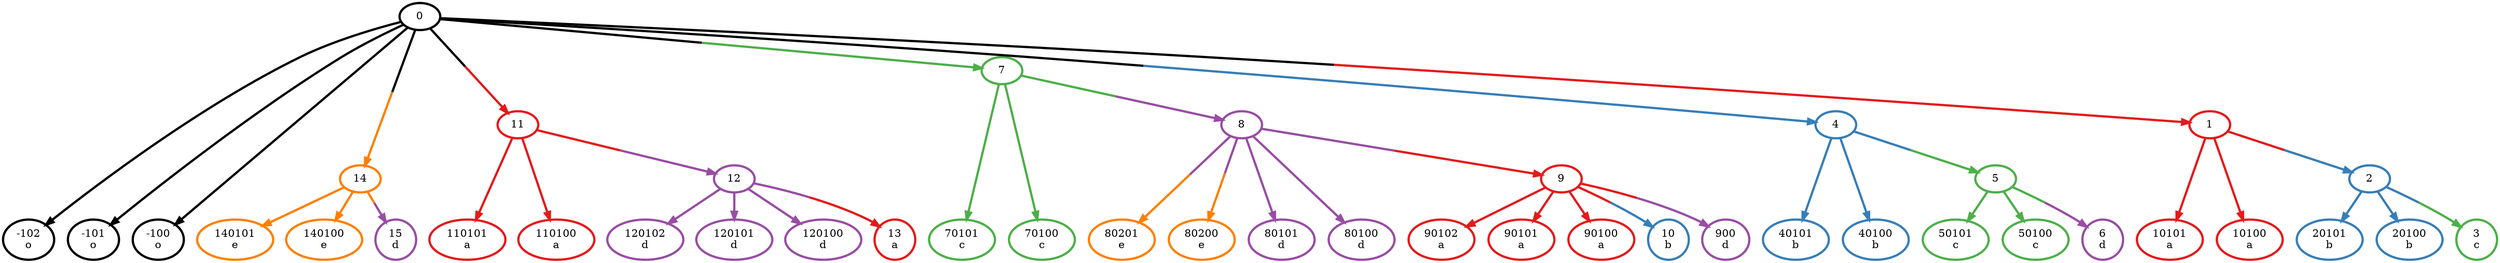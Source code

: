 digraph T {
	{
		rank=same
		43 [penwidth=3,colorscheme=set19,color=5,label="140101\ne"]
		42 [penwidth=3,colorscheme=set19,color=5,label="140100\ne"]
		41 [penwidth=3,colorscheme=set19,color=4,label="15\nd"]
		40 [penwidth=3,colorscheme=set19,color=4,label="120102\nd"]
		39 [penwidth=3,colorscheme=set19,color=4,label="120101\nd"]
		38 [penwidth=3,colorscheme=set19,color=4,label="120100\nd"]
		37 [penwidth=3,colorscheme=set19,color=1,label="13\na"]
		36 [penwidth=3,colorscheme=set19,color=1,label="110101\na"]
		35 [penwidth=3,colorscheme=set19,color=1,label="110100\na"]
		33 [penwidth=3,colorscheme=set19,color=1,label="90102\na"]
		32 [penwidth=3,colorscheme=set19,color=1,label="90101\na"]
		31 [penwidth=3,colorscheme=set19,color=1,label="90100\na"]
		30 [penwidth=3,colorscheme=set19,color=2,label="10\nb"]
		29 [penwidth=3,colorscheme=set19,color=4,label="900\nd"]
		28 [penwidth=3,colorscheme=set19,color=5,label="80201\ne"]
		27 [penwidth=3,colorscheme=set19,color=5,label="80200\ne"]
		26 [penwidth=3,colorscheme=set19,color=4,label="80101\nd"]
		25 [penwidth=3,colorscheme=set19,color=4,label="80100\nd"]
		23 [penwidth=3,colorscheme=set19,color=3,label="70101\nc"]
		22 [penwidth=3,colorscheme=set19,color=3,label="70100\nc"]
		20 [penwidth=3,colorscheme=set19,color=3,label="50101\nc"]
		19 [penwidth=3,colorscheme=set19,color=3,label="50100\nc"]
		18 [penwidth=3,colorscheme=set19,color=4,label="6\nd"]
		17 [penwidth=3,colorscheme=set19,color=2,label="40101\nb"]
		16 [penwidth=3,colorscheme=set19,color=2,label="40100\nb"]
		14 [penwidth=3,colorscheme=set19,color=2,label="20101\nb"]
		13 [penwidth=3,colorscheme=set19,color=2,label="20100\nb"]
		12 [penwidth=3,colorscheme=set19,color=3,label="3\nc"]
		11 [penwidth=3,colorscheme=set19,color=1,label="10101\na"]
		10 [penwidth=3,colorscheme=set19,color=1,label="10100\na"]
		8 [penwidth=3,colorscheme=set19,color=1789822911,label="-102\no"]
		7 [penwidth=3,colorscheme=set19,color=1789822911,label="-101\no"]
		6 [penwidth=3,colorscheme=set19,color=1789822911,label="-100\no"]
	}
	34 [penwidth=3,colorscheme=set19,color=4,label="12"]
	24 [penwidth=3,colorscheme=set19,color=1,label="9"]
	21 [penwidth=3,colorscheme=set19,color=4,label="8"]
	15 [penwidth=3,colorscheme=set19,color=3,label="5"]
	9 [penwidth=3,colorscheme=set19,color=2,label="2"]
	5 [penwidth=3,colorscheme=set19,color=5,label="14"]
	4 [penwidth=3,colorscheme=set19,color=1,label="11"]
	3 [penwidth=3,colorscheme=set19,color=3,label="7"]
	2 [penwidth=3,colorscheme=set19,color=2,label="4"]
	1 [penwidth=3,colorscheme=set19,color=1,label="1"]
	0 [penwidth=3,colorscheme=set19,color=1789822911,label="0"]
	34 -> 40 [penwidth=3,colorscheme=set19,color=4]
	34 -> 39 [penwidth=3,colorscheme=set19,color=4]
	34 -> 38 [penwidth=3,colorscheme=set19,color=4]
	34 -> 37 [penwidth=3,colorscheme=set19,color="4;0.5:1"]
	24 -> 33 [penwidth=3,colorscheme=set19,color=1]
	24 -> 32 [penwidth=3,colorscheme=set19,color=1]
	24 -> 31 [penwidth=3,colorscheme=set19,color=1]
	24 -> 30 [penwidth=3,colorscheme=set19,color="1;0.5:2"]
	24 -> 29 [penwidth=3,colorscheme=set19,color="1;0.5:4"]
	21 -> 28 [penwidth=3,colorscheme=set19,color="4;0.5:5"]
	21 -> 27 [penwidth=3,colorscheme=set19,color="4;0.5:5"]
	21 -> 26 [penwidth=3,colorscheme=set19,color=4]
	21 -> 25 [penwidth=3,colorscheme=set19,color=4]
	21 -> 24 [penwidth=3,colorscheme=set19,color="4;0.5:1"]
	15 -> 20 [penwidth=3,colorscheme=set19,color=3]
	15 -> 19 [penwidth=3,colorscheme=set19,color=3]
	15 -> 18 [penwidth=3,colorscheme=set19,color="3;0.5:4"]
	9 -> 14 [penwidth=3,colorscheme=set19,color=2]
	9 -> 13 [penwidth=3,colorscheme=set19,color=2]
	9 -> 12 [penwidth=3,colorscheme=set19,color="2;0.5:3"]
	5 -> 43 [penwidth=3,colorscheme=set19,color=5]
	5 -> 42 [penwidth=3,colorscheme=set19,color=5]
	5 -> 41 [penwidth=3,colorscheme=set19,color="5;0.5:4"]
	4 -> 36 [penwidth=3,colorscheme=set19,color=1]
	4 -> 35 [penwidth=3,colorscheme=set19,color=1]
	4 -> 34 [penwidth=3,colorscheme=set19,color="1;0.5:4"]
	3 -> 23 [penwidth=3,colorscheme=set19,color=3]
	3 -> 22 [penwidth=3,colorscheme=set19,color=3]
	3 -> 21 [penwidth=3,colorscheme=set19,color="3;0.5:4"]
	2 -> 17 [penwidth=3,colorscheme=set19,color=2]
	2 -> 16 [penwidth=3,colorscheme=set19,color=2]
	2 -> 15 [penwidth=3,colorscheme=set19,color="2;0.5:3"]
	1 -> 11 [penwidth=3,colorscheme=set19,color=1]
	1 -> 10 [penwidth=3,colorscheme=set19,color=1]
	1 -> 9 [penwidth=3,colorscheme=set19,color="1;0.5:2"]
	0 -> 8 [penwidth=3,colorscheme=set19,color=1789822911]
	0 -> 7 [penwidth=3,colorscheme=set19,color=1789822911]
	0 -> 6 [penwidth=3,colorscheme=set19,color=1789822911]
	0 -> 5 [penwidth=3,colorscheme=set19,color="1789822911;0.5:5"]
	0 -> 4 [penwidth=3,colorscheme=set19,color="1789822911;0.5:1"]
	0 -> 3 [penwidth=3,colorscheme=set19,color="1789822911;0.5:3"]
	0 -> 2 [penwidth=3,colorscheme=set19,color="1789822911;0.5:2"]
	0 -> 1 [penwidth=3,colorscheme=set19,color="1789822911;0.5:1"]
}

